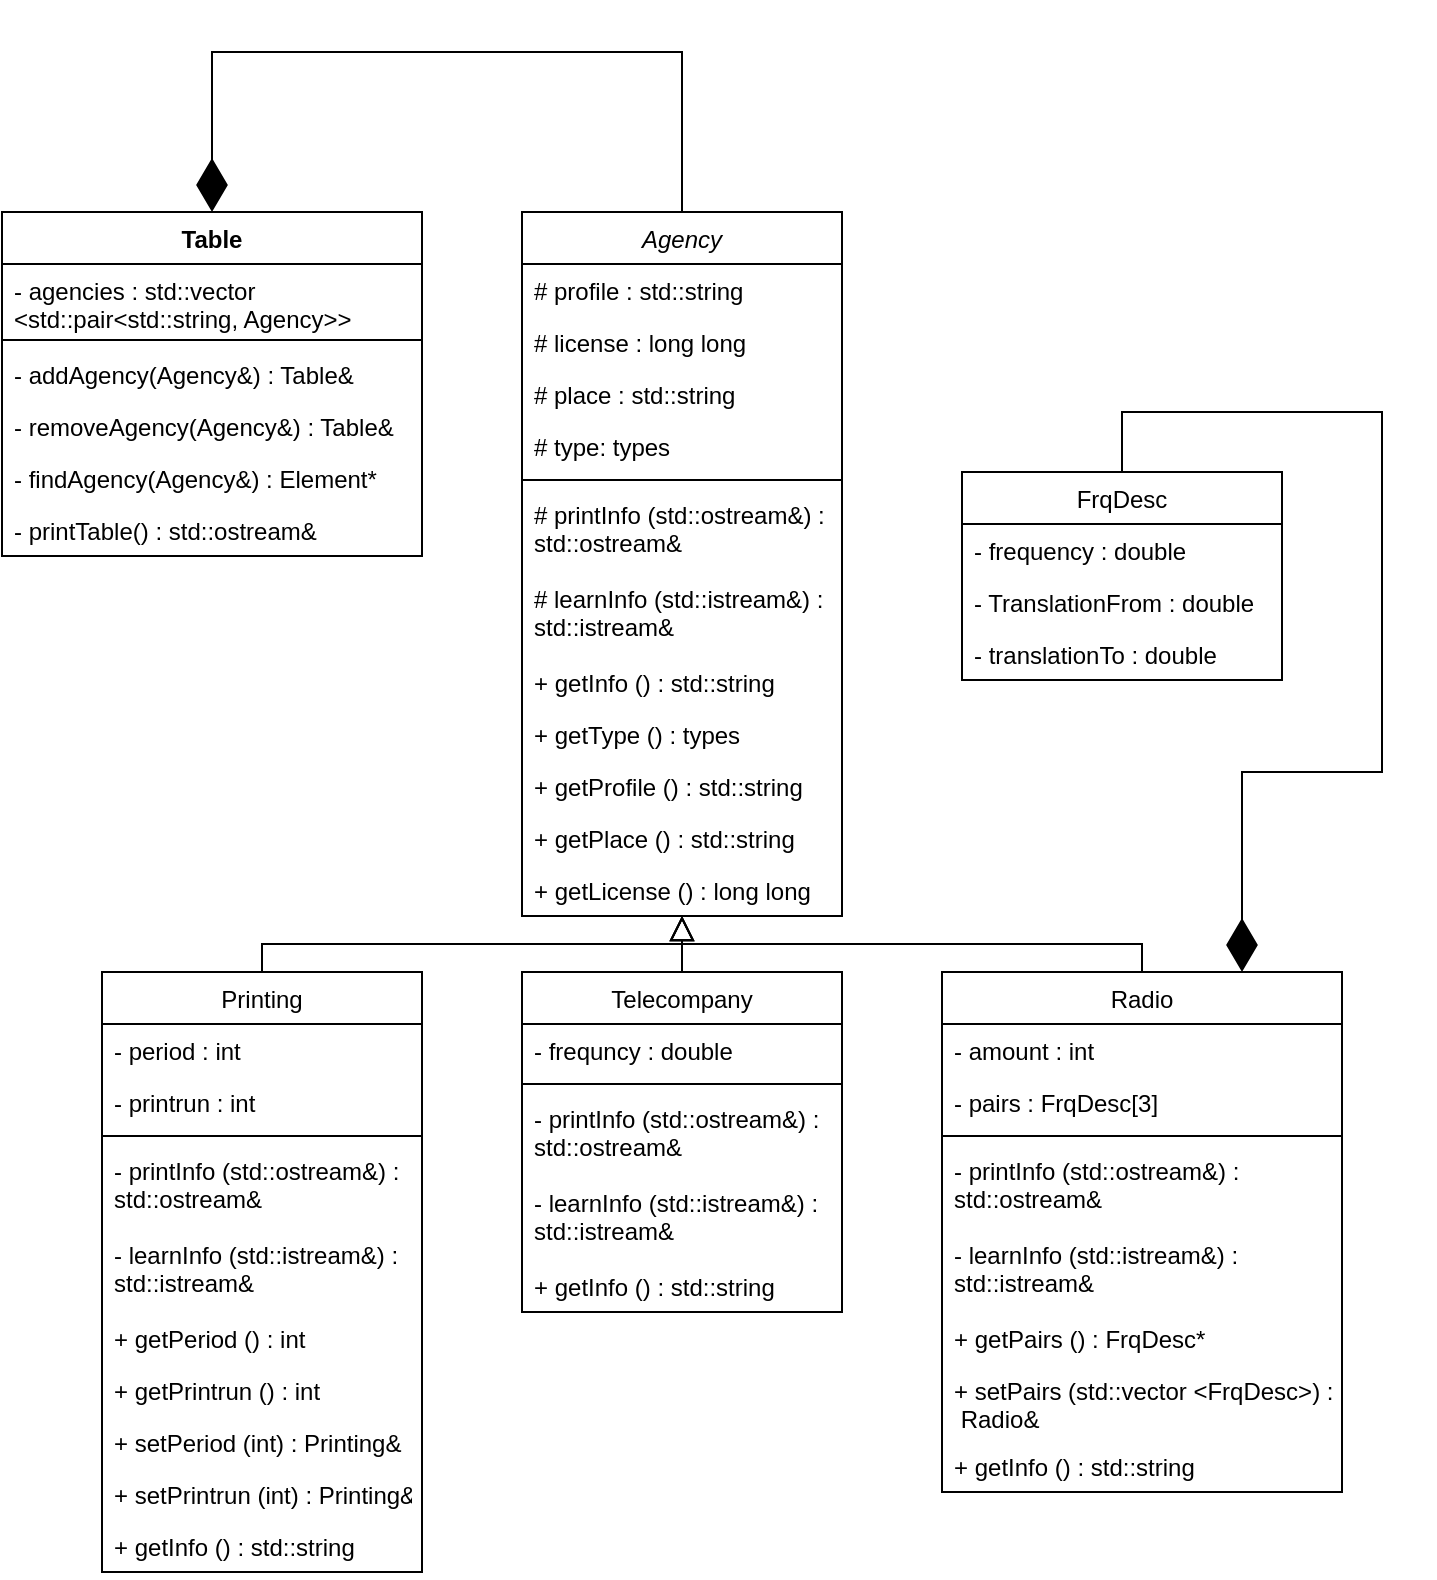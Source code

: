 <mxfile version="20.3.0" type="device"><diagram id="C5RBs43oDa-KdzZeNtuy" name="Page-1"><mxGraphModel dx="1422" dy="857" grid="1" gridSize="10" guides="1" tooltips="1" connect="1" arrows="1" fold="1" page="1" pageScale="1" pageWidth="827" pageHeight="1169" math="0" shadow="0"><root><mxCell id="WIyWlLk6GJQsqaUBKTNV-0"/><mxCell id="WIyWlLk6GJQsqaUBKTNV-1" parent="WIyWlLk6GJQsqaUBKTNV-0"/><mxCell id="zkfFHV4jXpPFQw0GAbJ--0" value="Agency" style="swimlane;fontStyle=2;align=center;verticalAlign=top;childLayout=stackLayout;horizontal=1;startSize=26;horizontalStack=0;resizeParent=1;resizeLast=0;collapsible=1;marginBottom=0;rounded=0;shadow=0;strokeWidth=1;" parent="WIyWlLk6GJQsqaUBKTNV-1" vertex="1"><mxGeometry x="330" y="120" width="160" height="352" as="geometry"><mxRectangle x="230" y="140" width="160" height="26" as="alternateBounds"/></mxGeometry></mxCell><mxCell id="zkfFHV4jXpPFQw0GAbJ--1" value="# profile : std::string" style="text;align=left;verticalAlign=top;spacingLeft=4;spacingRight=4;overflow=hidden;rotatable=0;points=[[0,0.5],[1,0.5]];portConstraint=eastwest;" parent="zkfFHV4jXpPFQw0GAbJ--0" vertex="1"><mxGeometry y="26" width="160" height="26" as="geometry"/></mxCell><mxCell id="zkfFHV4jXpPFQw0GAbJ--2" value="# license : long long" style="text;align=left;verticalAlign=top;spacingLeft=4;spacingRight=4;overflow=hidden;rotatable=0;points=[[0,0.5],[1,0.5]];portConstraint=eastwest;rounded=0;shadow=0;html=0;" parent="zkfFHV4jXpPFQw0GAbJ--0" vertex="1"><mxGeometry y="52" width="160" height="26" as="geometry"/></mxCell><mxCell id="zkfFHV4jXpPFQw0GAbJ--3" value="# place : std::string" style="text;align=left;verticalAlign=top;spacingLeft=4;spacingRight=4;overflow=hidden;rotatable=0;points=[[0,0.5],[1,0.5]];portConstraint=eastwest;rounded=0;shadow=0;html=0;" parent="zkfFHV4jXpPFQw0GAbJ--0" vertex="1"><mxGeometry y="78" width="160" height="26" as="geometry"/></mxCell><mxCell id="zkfFHV4jXpPFQw0GAbJ--5" value="# type: types" style="text;align=left;verticalAlign=top;spacingLeft=4;spacingRight=4;overflow=hidden;rotatable=0;points=[[0,0.5],[1,0.5]];portConstraint=eastwest;" parent="zkfFHV4jXpPFQw0GAbJ--0" vertex="1"><mxGeometry y="104" width="160" height="26" as="geometry"/></mxCell><mxCell id="zkfFHV4jXpPFQw0GAbJ--4" value="" style="line;html=1;strokeWidth=1;align=left;verticalAlign=middle;spacingTop=-1;spacingLeft=3;spacingRight=3;rotatable=0;labelPosition=right;points=[];portConstraint=eastwest;" parent="zkfFHV4jXpPFQw0GAbJ--0" vertex="1"><mxGeometry y="130" width="160" height="8" as="geometry"/></mxCell><mxCell id="meB5M51-QWqL5E6nuji0-0" value="# printInfo (std::ostream&amp;) :&#10;std::ostream&amp;" style="text;align=left;verticalAlign=top;spacingLeft=4;spacingRight=4;overflow=hidden;rotatable=0;points=[[0,0.5],[1,0.5]];portConstraint=eastwest;rounded=0;shadow=0;html=0;" vertex="1" parent="zkfFHV4jXpPFQw0GAbJ--0"><mxGeometry y="138" width="160" height="42" as="geometry"/></mxCell><mxCell id="meB5M51-QWqL5E6nuji0-1" value="# learnInfo (std::istream&amp;) :&#10;std::istream&amp;" style="text;align=left;verticalAlign=top;spacingLeft=4;spacingRight=4;overflow=hidden;rotatable=0;points=[[0,0.5],[1,0.5]];portConstraint=eastwest;rounded=0;shadow=0;html=0;" vertex="1" parent="zkfFHV4jXpPFQw0GAbJ--0"><mxGeometry y="180" width="160" height="42" as="geometry"/></mxCell><mxCell id="da_OEeS3ceGjwMJTHEv3-1" value="+ getInfo () : std::string" style="text;align=left;verticalAlign=top;spacingLeft=4;spacingRight=4;overflow=hidden;rotatable=0;points=[[0,0.5],[1,0.5]];portConstraint=eastwest;rounded=0;shadow=0;html=0;" parent="zkfFHV4jXpPFQw0GAbJ--0" vertex="1"><mxGeometry y="222" width="160" height="26" as="geometry"/></mxCell><mxCell id="da_OEeS3ceGjwMJTHEv3-2" value="+ getType () : types" style="text;align=left;verticalAlign=top;spacingLeft=4;spacingRight=4;overflow=hidden;rotatable=0;points=[[0,0.5],[1,0.5]];portConstraint=eastwest;rounded=0;shadow=0;html=0;" parent="zkfFHV4jXpPFQw0GAbJ--0" vertex="1"><mxGeometry y="248" width="160" height="26" as="geometry"/></mxCell><mxCell id="da_OEeS3ceGjwMJTHEv3-3" value="+ getProfile () : std::string" style="text;align=left;verticalAlign=top;spacingLeft=4;spacingRight=4;overflow=hidden;rotatable=0;points=[[0,0.5],[1,0.5]];portConstraint=eastwest;rounded=0;shadow=0;html=0;" parent="zkfFHV4jXpPFQw0GAbJ--0" vertex="1"><mxGeometry y="274" width="160" height="26" as="geometry"/></mxCell><mxCell id="da_OEeS3ceGjwMJTHEv3-4" value="+ getPlace () : std::string" style="text;align=left;verticalAlign=top;spacingLeft=4;spacingRight=4;overflow=hidden;rotatable=0;points=[[0,0.5],[1,0.5]];portConstraint=eastwest;rounded=0;shadow=0;html=0;" parent="zkfFHV4jXpPFQw0GAbJ--0" vertex="1"><mxGeometry y="300" width="160" height="26" as="geometry"/></mxCell><mxCell id="da_OEeS3ceGjwMJTHEv3-5" value="+ getLicense () : long long" style="text;align=left;verticalAlign=top;spacingLeft=4;spacingRight=4;overflow=hidden;rotatable=0;points=[[0,0.5],[1,0.5]];portConstraint=eastwest;rounded=0;shadow=0;html=0;" parent="zkfFHV4jXpPFQw0GAbJ--0" vertex="1"><mxGeometry y="326" width="160" height="26" as="geometry"/></mxCell><mxCell id="zkfFHV4jXpPFQw0GAbJ--6" value="Printing" style="swimlane;fontStyle=0;align=center;verticalAlign=top;childLayout=stackLayout;horizontal=1;startSize=26;horizontalStack=0;resizeParent=1;resizeLast=0;collapsible=1;marginBottom=0;rounded=0;shadow=0;strokeWidth=1;" parent="WIyWlLk6GJQsqaUBKTNV-1" vertex="1"><mxGeometry x="120" y="500" width="160" height="300" as="geometry"><mxRectangle x="130" y="380" width="160" height="26" as="alternateBounds"/></mxGeometry></mxCell><mxCell id="zkfFHV4jXpPFQw0GAbJ--7" value="- period : int" style="text;align=left;verticalAlign=top;spacingLeft=4;spacingRight=4;overflow=hidden;rotatable=0;points=[[0,0.5],[1,0.5]];portConstraint=eastwest;" parent="zkfFHV4jXpPFQw0GAbJ--6" vertex="1"><mxGeometry y="26" width="160" height="26" as="geometry"/></mxCell><mxCell id="zkfFHV4jXpPFQw0GAbJ--8" value="- printrun : int" style="text;align=left;verticalAlign=top;spacingLeft=4;spacingRight=4;overflow=hidden;rotatable=0;points=[[0,0.5],[1,0.5]];portConstraint=eastwest;rounded=0;shadow=0;html=0;" parent="zkfFHV4jXpPFQw0GAbJ--6" vertex="1"><mxGeometry y="52" width="160" height="26" as="geometry"/></mxCell><mxCell id="zkfFHV4jXpPFQw0GAbJ--9" value="" style="line;html=1;strokeWidth=1;align=left;verticalAlign=middle;spacingTop=-1;spacingLeft=3;spacingRight=3;rotatable=0;labelPosition=right;points=[];portConstraint=eastwest;" parent="zkfFHV4jXpPFQw0GAbJ--6" vertex="1"><mxGeometry y="78" width="160" height="8" as="geometry"/></mxCell><mxCell id="meB5M51-QWqL5E6nuji0-2" value="- printInfo (std::ostream&amp;) :&#10;std::ostream&amp;" style="text;align=left;verticalAlign=top;spacingLeft=4;spacingRight=4;overflow=hidden;rotatable=0;points=[[0,0.5],[1,0.5]];portConstraint=eastwest;rounded=0;shadow=0;html=0;" vertex="1" parent="zkfFHV4jXpPFQw0GAbJ--6"><mxGeometry y="86" width="160" height="42" as="geometry"/></mxCell><mxCell id="meB5M51-QWqL5E6nuji0-3" value="- learnInfo (std::istream&amp;) :&#10;std::istream&amp;" style="text;align=left;verticalAlign=top;spacingLeft=4;spacingRight=4;overflow=hidden;rotatable=0;points=[[0,0.5],[1,0.5]];portConstraint=eastwest;rounded=0;shadow=0;html=0;" vertex="1" parent="zkfFHV4jXpPFQw0GAbJ--6"><mxGeometry y="128" width="160" height="42" as="geometry"/></mxCell><mxCell id="zkfFHV4jXpPFQw0GAbJ--10" value="+ getPeriod () : int" style="text;align=left;verticalAlign=top;spacingLeft=4;spacingRight=4;overflow=hidden;rotatable=0;points=[[0,0.5],[1,0.5]];portConstraint=eastwest;fontStyle=0" parent="zkfFHV4jXpPFQw0GAbJ--6" vertex="1"><mxGeometry y="170" width="160" height="26" as="geometry"/></mxCell><mxCell id="zkfFHV4jXpPFQw0GAbJ--11" value="+ getPrintrun () : int" style="text;align=left;verticalAlign=top;spacingLeft=4;spacingRight=4;overflow=hidden;rotatable=0;points=[[0,0.5],[1,0.5]];portConstraint=eastwest;" parent="zkfFHV4jXpPFQw0GAbJ--6" vertex="1"><mxGeometry y="196" width="160" height="26" as="geometry"/></mxCell><mxCell id="da_OEeS3ceGjwMJTHEv3-11" value="+ setPeriod (int) : Printing&amp;" style="text;align=left;verticalAlign=top;spacingLeft=4;spacingRight=4;overflow=hidden;rotatable=0;points=[[0,0.5],[1,0.5]];portConstraint=eastwest;fontStyle=0" parent="zkfFHV4jXpPFQw0GAbJ--6" vertex="1"><mxGeometry y="222" width="160" height="26" as="geometry"/></mxCell><mxCell id="da_OEeS3ceGjwMJTHEv3-12" value="+ setPrintrun (int) : Printing&amp;" style="text;align=left;verticalAlign=top;spacingLeft=4;spacingRight=4;overflow=hidden;rotatable=0;points=[[0,0.5],[1,0.5]];portConstraint=eastwest;fontStyle=0" parent="zkfFHV4jXpPFQw0GAbJ--6" vertex="1"><mxGeometry y="248" width="160" height="26" as="geometry"/></mxCell><mxCell id="da_OEeS3ceGjwMJTHEv3-48" value="+ getInfo () : std::string" style="text;align=left;verticalAlign=top;spacingLeft=4;spacingRight=4;overflow=hidden;rotatable=0;points=[[0,0.5],[1,0.5]];portConstraint=eastwest;fontStyle=0" parent="zkfFHV4jXpPFQw0GAbJ--6" vertex="1"><mxGeometry y="274" width="160" height="26" as="geometry"/></mxCell><mxCell id="zkfFHV4jXpPFQw0GAbJ--12" value="" style="endArrow=block;endSize=10;endFill=0;shadow=0;strokeWidth=1;rounded=0;edgeStyle=elbowEdgeStyle;elbow=vertical;" parent="WIyWlLk6GJQsqaUBKTNV-1" source="zkfFHV4jXpPFQw0GAbJ--6" target="zkfFHV4jXpPFQw0GAbJ--0" edge="1"><mxGeometry width="160" relative="1" as="geometry"><mxPoint x="200" y="203" as="sourcePoint"/><mxPoint x="200" y="203" as="targetPoint"/></mxGeometry></mxCell><mxCell id="zkfFHV4jXpPFQw0GAbJ--16" value="" style="endArrow=block;endSize=10;endFill=0;shadow=0;strokeWidth=1;rounded=0;edgeStyle=elbowEdgeStyle;elbow=vertical;exitX=0.5;exitY=0;exitDx=0;exitDy=0;" parent="WIyWlLk6GJQsqaUBKTNV-1" source="da_OEeS3ceGjwMJTHEv3-13" target="zkfFHV4jXpPFQw0GAbJ--0" edge="1"><mxGeometry width="160" relative="1" as="geometry"><mxPoint x="430" y="420" as="sourcePoint"/><mxPoint x="310" y="271" as="targetPoint"/></mxGeometry></mxCell><mxCell id="da_OEeS3ceGjwMJTHEv3-9" value="" style="endArrow=block;endSize=10;endFill=0;shadow=0;strokeWidth=1;rounded=0;edgeStyle=elbowEdgeStyle;elbow=vertical;exitX=0.5;exitY=0;exitDx=0;exitDy=0;entryX=0.5;entryY=1;entryDx=0;entryDy=0;entryPerimeter=0;" parent="WIyWlLk6GJQsqaUBKTNV-1" source="da_OEeS3ceGjwMJTHEv3-21" target="da_OEeS3ceGjwMJTHEv3-5" edge="1"><mxGeometry width="160" relative="1" as="geometry"><mxPoint x="620" y="428" as="sourcePoint"/><mxPoint x="470" y="420" as="targetPoint"/></mxGeometry></mxCell><mxCell id="da_OEeS3ceGjwMJTHEv3-13" value="Telecompany" style="swimlane;fontStyle=0;align=center;verticalAlign=top;childLayout=stackLayout;horizontal=1;startSize=26;horizontalStack=0;resizeParent=1;resizeLast=0;collapsible=1;marginBottom=0;rounded=0;shadow=0;strokeWidth=1;" parent="WIyWlLk6GJQsqaUBKTNV-1" vertex="1"><mxGeometry x="330" y="500" width="160" height="170" as="geometry"><mxRectangle x="130" y="380" width="160" height="26" as="alternateBounds"/></mxGeometry></mxCell><mxCell id="da_OEeS3ceGjwMJTHEv3-14" value="- frequncy : double" style="text;align=left;verticalAlign=top;spacingLeft=4;spacingRight=4;overflow=hidden;rotatable=0;points=[[0,0.5],[1,0.5]];portConstraint=eastwest;" parent="da_OEeS3ceGjwMJTHEv3-13" vertex="1"><mxGeometry y="26" width="160" height="26" as="geometry"/></mxCell><mxCell id="da_OEeS3ceGjwMJTHEv3-50" value="" style="line;html=1;strokeWidth=1;align=left;verticalAlign=middle;spacingTop=-1;spacingLeft=3;spacingRight=3;rotatable=0;labelPosition=right;points=[];portConstraint=eastwest;" parent="da_OEeS3ceGjwMJTHEv3-13" vertex="1"><mxGeometry y="52" width="160" height="8" as="geometry"/></mxCell><mxCell id="meB5M51-QWqL5E6nuji0-4" value="- printInfo (std::ostream&amp;) :&#10;std::ostream&amp;" style="text;align=left;verticalAlign=top;spacingLeft=4;spacingRight=4;overflow=hidden;rotatable=0;points=[[0,0.5],[1,0.5]];portConstraint=eastwest;rounded=0;shadow=0;html=0;" vertex="1" parent="da_OEeS3ceGjwMJTHEv3-13"><mxGeometry y="60" width="160" height="42" as="geometry"/></mxCell><mxCell id="meB5M51-QWqL5E6nuji0-5" value="- learnInfo (std::istream&amp;) :&#10;std::istream&amp;" style="text;align=left;verticalAlign=top;spacingLeft=4;spacingRight=4;overflow=hidden;rotatable=0;points=[[0,0.5],[1,0.5]];portConstraint=eastwest;rounded=0;shadow=0;html=0;" vertex="1" parent="da_OEeS3ceGjwMJTHEv3-13"><mxGeometry y="102" width="160" height="42" as="geometry"/></mxCell><mxCell id="da_OEeS3ceGjwMJTHEv3-51" value="+ getInfo () : std::string" style="text;align=left;verticalAlign=top;spacingLeft=4;spacingRight=4;overflow=hidden;rotatable=0;points=[[0,0.5],[1,0.5]];portConstraint=eastwest;fontStyle=0" parent="da_OEeS3ceGjwMJTHEv3-13" vertex="1"><mxGeometry y="144" width="160" height="26" as="geometry"/></mxCell><mxCell id="da_OEeS3ceGjwMJTHEv3-21" value="Radio" style="swimlane;fontStyle=0;align=center;verticalAlign=top;childLayout=stackLayout;horizontal=1;startSize=26;horizontalStack=0;resizeParent=1;resizeLast=0;collapsible=1;marginBottom=0;rounded=0;shadow=0;strokeWidth=1;" parent="WIyWlLk6GJQsqaUBKTNV-1" vertex="1"><mxGeometry x="540" y="500" width="200" height="260" as="geometry"><mxRectangle x="130" y="380" width="160" height="26" as="alternateBounds"/></mxGeometry></mxCell><mxCell id="da_OEeS3ceGjwMJTHEv3-22" value="- amount : int" style="text;align=left;verticalAlign=top;spacingLeft=4;spacingRight=4;overflow=hidden;rotatable=0;points=[[0,0.5],[1,0.5]];portConstraint=eastwest;" parent="da_OEeS3ceGjwMJTHEv3-21" vertex="1"><mxGeometry y="26" width="200" height="26" as="geometry"/></mxCell><mxCell id="da_OEeS3ceGjwMJTHEv3-23" value="- pairs : FrqDesc[3]" style="text;align=left;verticalAlign=top;spacingLeft=4;spacingRight=4;overflow=hidden;rotatable=0;points=[[0,0.5],[1,0.5]];portConstraint=eastwest;rounded=0;shadow=0;html=0;" parent="da_OEeS3ceGjwMJTHEv3-21" vertex="1"><mxGeometry y="52" width="200" height="26" as="geometry"/></mxCell><mxCell id="da_OEeS3ceGjwMJTHEv3-24" value="" style="line;html=1;strokeWidth=1;align=left;verticalAlign=middle;spacingTop=-1;spacingLeft=3;spacingRight=3;rotatable=0;labelPosition=right;points=[];portConstraint=eastwest;" parent="da_OEeS3ceGjwMJTHEv3-21" vertex="1"><mxGeometry y="78" width="200" height="8" as="geometry"/></mxCell><mxCell id="meB5M51-QWqL5E6nuji0-7" value="- printInfo (std::ostream&amp;) :&#10;std::ostream&amp;" style="text;align=left;verticalAlign=top;spacingLeft=4;spacingRight=4;overflow=hidden;rotatable=0;points=[[0,0.5],[1,0.5]];portConstraint=eastwest;rounded=0;shadow=0;html=0;" vertex="1" parent="da_OEeS3ceGjwMJTHEv3-21"><mxGeometry y="86" width="200" height="42" as="geometry"/></mxCell><mxCell id="meB5M51-QWqL5E6nuji0-6" value="- learnInfo (std::istream&amp;) :&#10;std::istream&amp;" style="text;align=left;verticalAlign=top;spacingLeft=4;spacingRight=4;overflow=hidden;rotatable=0;points=[[0,0.5],[1,0.5]];portConstraint=eastwest;rounded=0;shadow=0;html=0;" vertex="1" parent="da_OEeS3ceGjwMJTHEv3-21"><mxGeometry y="128" width="200" height="42" as="geometry"/></mxCell><mxCell id="da_OEeS3ceGjwMJTHEv3-25" value="+ getPairs () : FrqDesc*" style="text;align=left;verticalAlign=top;spacingLeft=4;spacingRight=4;overflow=hidden;rotatable=0;points=[[0,0.5],[1,0.5]];portConstraint=eastwest;fontStyle=0" parent="da_OEeS3ceGjwMJTHEv3-21" vertex="1"><mxGeometry y="170" width="200" height="26" as="geometry"/></mxCell><mxCell id="da_OEeS3ceGjwMJTHEv3-27" value="+ setPairs (std::vector &lt;FrqDesc&gt;) :&#10; Radio&amp;" style="text;align=left;verticalAlign=top;spacingLeft=4;spacingRight=4;overflow=hidden;rotatable=0;points=[[0,0.5],[1,0.5]];portConstraint=eastwest;fontStyle=0" parent="da_OEeS3ceGjwMJTHEv3-21" vertex="1"><mxGeometry y="196" width="200" height="38" as="geometry"/></mxCell><mxCell id="da_OEeS3ceGjwMJTHEv3-49" value="+ getInfo () : std::string" style="text;align=left;verticalAlign=top;spacingLeft=4;spacingRight=4;overflow=hidden;rotatable=0;points=[[0,0.5],[1,0.5]];portConstraint=eastwest;fontStyle=0" parent="da_OEeS3ceGjwMJTHEv3-21" vertex="1"><mxGeometry y="234" width="200" height="26" as="geometry"/></mxCell><mxCell id="da_OEeS3ceGjwMJTHEv3-33" value="FrqDesc" style="swimlane;fontStyle=0;childLayout=stackLayout;horizontal=1;startSize=26;fillColor=none;horizontalStack=0;resizeParent=1;resizeParentMax=0;resizeLast=0;collapsible=1;marginBottom=0;" parent="WIyWlLk6GJQsqaUBKTNV-1" vertex="1"><mxGeometry x="550" y="250" width="160" height="104" as="geometry"/></mxCell><mxCell id="da_OEeS3ceGjwMJTHEv3-34" value="- frequency : double" style="text;strokeColor=none;fillColor=none;align=left;verticalAlign=top;spacingLeft=4;spacingRight=4;overflow=hidden;rotatable=0;points=[[0,0.5],[1,0.5]];portConstraint=eastwest;" parent="da_OEeS3ceGjwMJTHEv3-33" vertex="1"><mxGeometry y="26" width="160" height="26" as="geometry"/></mxCell><mxCell id="da_OEeS3ceGjwMJTHEv3-35" value="- TranslationFrom : double" style="text;strokeColor=none;fillColor=none;align=left;verticalAlign=top;spacingLeft=4;spacingRight=4;overflow=hidden;rotatable=0;points=[[0,0.5],[1,0.5]];portConstraint=eastwest;" parent="da_OEeS3ceGjwMJTHEv3-33" vertex="1"><mxGeometry y="52" width="160" height="26" as="geometry"/></mxCell><mxCell id="da_OEeS3ceGjwMJTHEv3-36" value="- translationTo : double" style="text;strokeColor=none;fillColor=none;align=left;verticalAlign=top;spacingLeft=4;spacingRight=4;overflow=hidden;rotatable=0;points=[[0,0.5],[1,0.5]];portConstraint=eastwest;" parent="da_OEeS3ceGjwMJTHEv3-33" vertex="1"><mxGeometry y="78" width="160" height="26" as="geometry"/></mxCell><mxCell id="da_OEeS3ceGjwMJTHEv3-37" value="" style="endArrow=diamondThin;endFill=1;endSize=24;html=1;rounded=0;exitX=0.5;exitY=0;exitDx=0;exitDy=0;entryX=0.75;entryY=0;entryDx=0;entryDy=0;" parent="WIyWlLk6GJQsqaUBKTNV-1" source="da_OEeS3ceGjwMJTHEv3-33" target="da_OEeS3ceGjwMJTHEv3-21" edge="1"><mxGeometry width="160" relative="1" as="geometry"><mxPoint x="650" y="390" as="sourcePoint"/><mxPoint x="780" y="480" as="targetPoint"/><Array as="points"><mxPoint x="630" y="220"/><mxPoint x="760" y="220"/><mxPoint x="760" y="400"/><mxPoint x="690" y="400"/></Array></mxGeometry></mxCell><mxCell id="da_OEeS3ceGjwMJTHEv3-38" value="Table" style="swimlane;fontStyle=1;align=center;verticalAlign=top;childLayout=stackLayout;horizontal=1;startSize=26;horizontalStack=0;resizeParent=1;resizeParentMax=0;resizeLast=0;collapsible=1;marginBottom=0;" parent="WIyWlLk6GJQsqaUBKTNV-1" vertex="1"><mxGeometry x="70" y="120" width="210" height="172" as="geometry"/></mxCell><mxCell id="da_OEeS3ceGjwMJTHEv3-39" value="- agencies : std::vector &#10;&lt;std::pair&lt;std::string, Agency&gt;&gt;" style="text;strokeColor=none;fillColor=none;align=left;verticalAlign=top;spacingLeft=4;spacingRight=4;overflow=hidden;rotatable=0;points=[[0,0.5],[1,0.5]];portConstraint=eastwest;" parent="da_OEeS3ceGjwMJTHEv3-38" vertex="1"><mxGeometry y="26" width="210" height="34" as="geometry"/></mxCell><mxCell id="da_OEeS3ceGjwMJTHEv3-56" value="" style="line;html=1;strokeWidth=1;align=left;verticalAlign=middle;spacingTop=-1;spacingLeft=3;spacingRight=3;rotatable=0;labelPosition=right;points=[];portConstraint=eastwest;" parent="da_OEeS3ceGjwMJTHEv3-38" vertex="1"><mxGeometry y="60" width="210" height="8" as="geometry"/></mxCell><mxCell id="da_OEeS3ceGjwMJTHEv3-55" value="- addAgency(Agency&amp;) : Table&amp;" style="text;strokeColor=none;fillColor=none;align=left;verticalAlign=top;spacingLeft=4;spacingRight=4;overflow=hidden;rotatable=0;points=[[0,0.5],[1,0.5]];portConstraint=eastwest;" parent="da_OEeS3ceGjwMJTHEv3-38" vertex="1"><mxGeometry y="68" width="210" height="26" as="geometry"/></mxCell><mxCell id="da_OEeS3ceGjwMJTHEv3-57" value="- removeAgency(Agency&amp;) : Table&amp;" style="text;strokeColor=none;fillColor=none;align=left;verticalAlign=top;spacingLeft=4;spacingRight=4;overflow=hidden;rotatable=0;points=[[0,0.5],[1,0.5]];portConstraint=eastwest;" parent="da_OEeS3ceGjwMJTHEv3-38" vertex="1"><mxGeometry y="94" width="210" height="26" as="geometry"/></mxCell><mxCell id="da_OEeS3ceGjwMJTHEv3-58" value="- findAgency(Agency&amp;) : Element*" style="text;strokeColor=none;fillColor=none;align=left;verticalAlign=top;spacingLeft=4;spacingRight=4;overflow=hidden;rotatable=0;points=[[0,0.5],[1,0.5]];portConstraint=eastwest;" parent="da_OEeS3ceGjwMJTHEv3-38" vertex="1"><mxGeometry y="120" width="210" height="26" as="geometry"/></mxCell><mxCell id="da_OEeS3ceGjwMJTHEv3-59" value="- printTable() : std::ostream&amp;" style="text;strokeColor=none;fillColor=none;align=left;verticalAlign=top;spacingLeft=4;spacingRight=4;overflow=hidden;rotatable=0;points=[[0,0.5],[1,0.5]];portConstraint=eastwest;" parent="da_OEeS3ceGjwMJTHEv3-38" vertex="1"><mxGeometry y="146" width="210" height="26" as="geometry"/></mxCell><mxCell id="da_OEeS3ceGjwMJTHEv3-46" value="" style="endArrow=diamondThin;endFill=1;endSize=24;html=1;rounded=0;exitX=0.5;exitY=0;exitDx=0;exitDy=0;entryX=0.5;entryY=0;entryDx=0;entryDy=0;" parent="WIyWlLk6GJQsqaUBKTNV-1" source="zkfFHV4jXpPFQw0GAbJ--0" target="da_OEeS3ceGjwMJTHEv3-38" edge="1"><mxGeometry width="160" relative="1" as="geometry"><mxPoint x="350" y="40" as="sourcePoint"/><mxPoint x="220" y="80" as="targetPoint"/><Array as="points"><mxPoint x="410" y="40"/><mxPoint x="175" y="40"/></Array></mxGeometry></mxCell></root></mxGraphModel></diagram></mxfile>